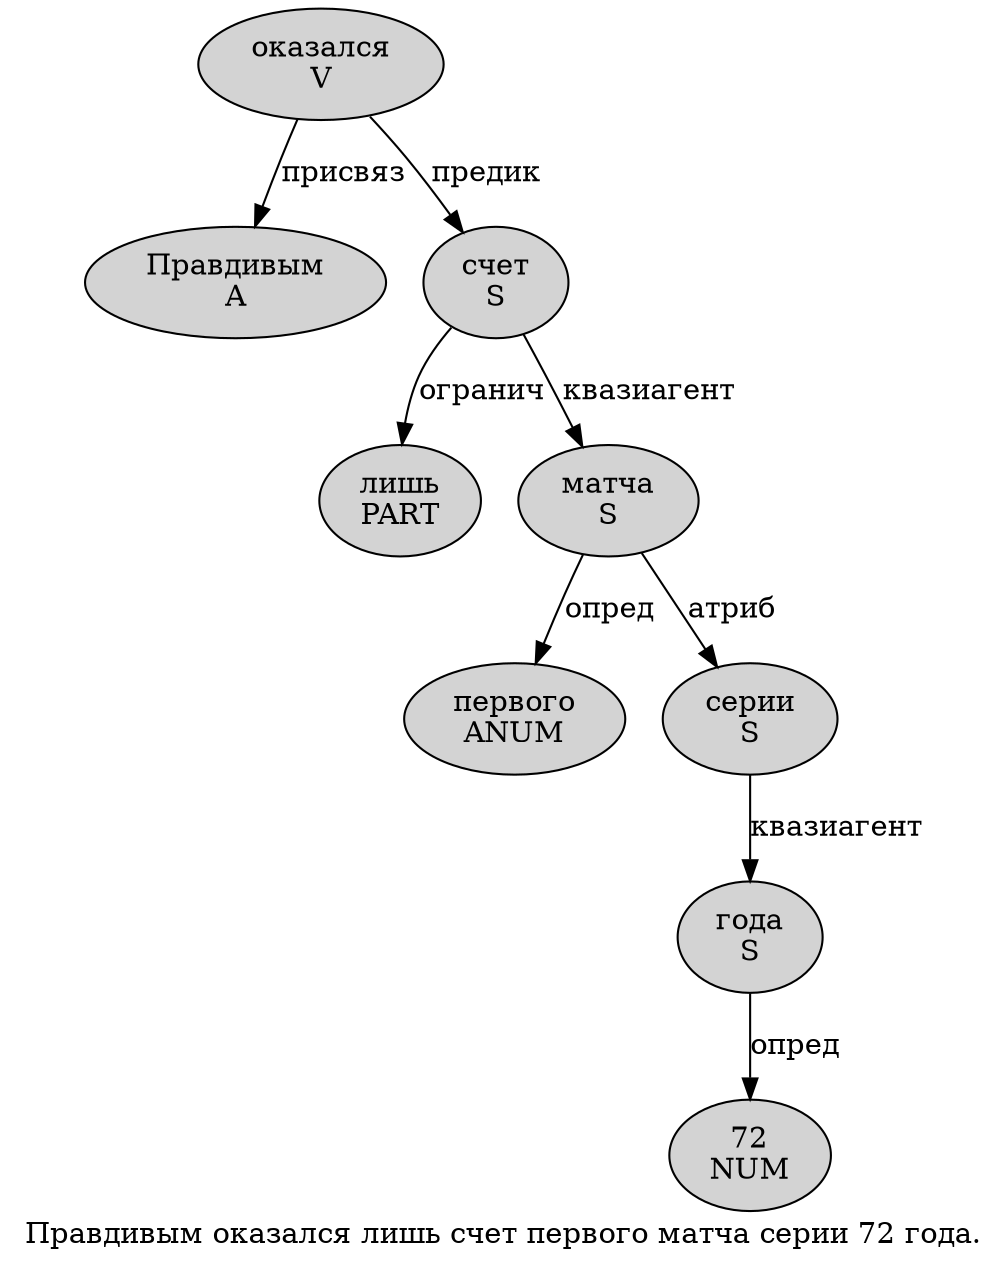 digraph SENTENCE_3282 {
	graph [label="Правдивым оказался лишь счет первого матча серии 72 года."]
	node [style=filled]
		0 [label="Правдивым
A" color="" fillcolor=lightgray penwidth=1 shape=ellipse]
		1 [label="оказался
V" color="" fillcolor=lightgray penwidth=1 shape=ellipse]
		2 [label="лишь
PART" color="" fillcolor=lightgray penwidth=1 shape=ellipse]
		3 [label="счет
S" color="" fillcolor=lightgray penwidth=1 shape=ellipse]
		4 [label="первого
ANUM" color="" fillcolor=lightgray penwidth=1 shape=ellipse]
		5 [label="матча
S" color="" fillcolor=lightgray penwidth=1 shape=ellipse]
		6 [label="серии
S" color="" fillcolor=lightgray penwidth=1 shape=ellipse]
		7 [label="72
NUM" color="" fillcolor=lightgray penwidth=1 shape=ellipse]
		8 [label="года
S" color="" fillcolor=lightgray penwidth=1 shape=ellipse]
			5 -> 4 [label="опред"]
			5 -> 6 [label="атриб"]
			1 -> 0 [label="присвяз"]
			1 -> 3 [label="предик"]
			3 -> 2 [label="огранич"]
			3 -> 5 [label="квазиагент"]
			6 -> 8 [label="квазиагент"]
			8 -> 7 [label="опред"]
}